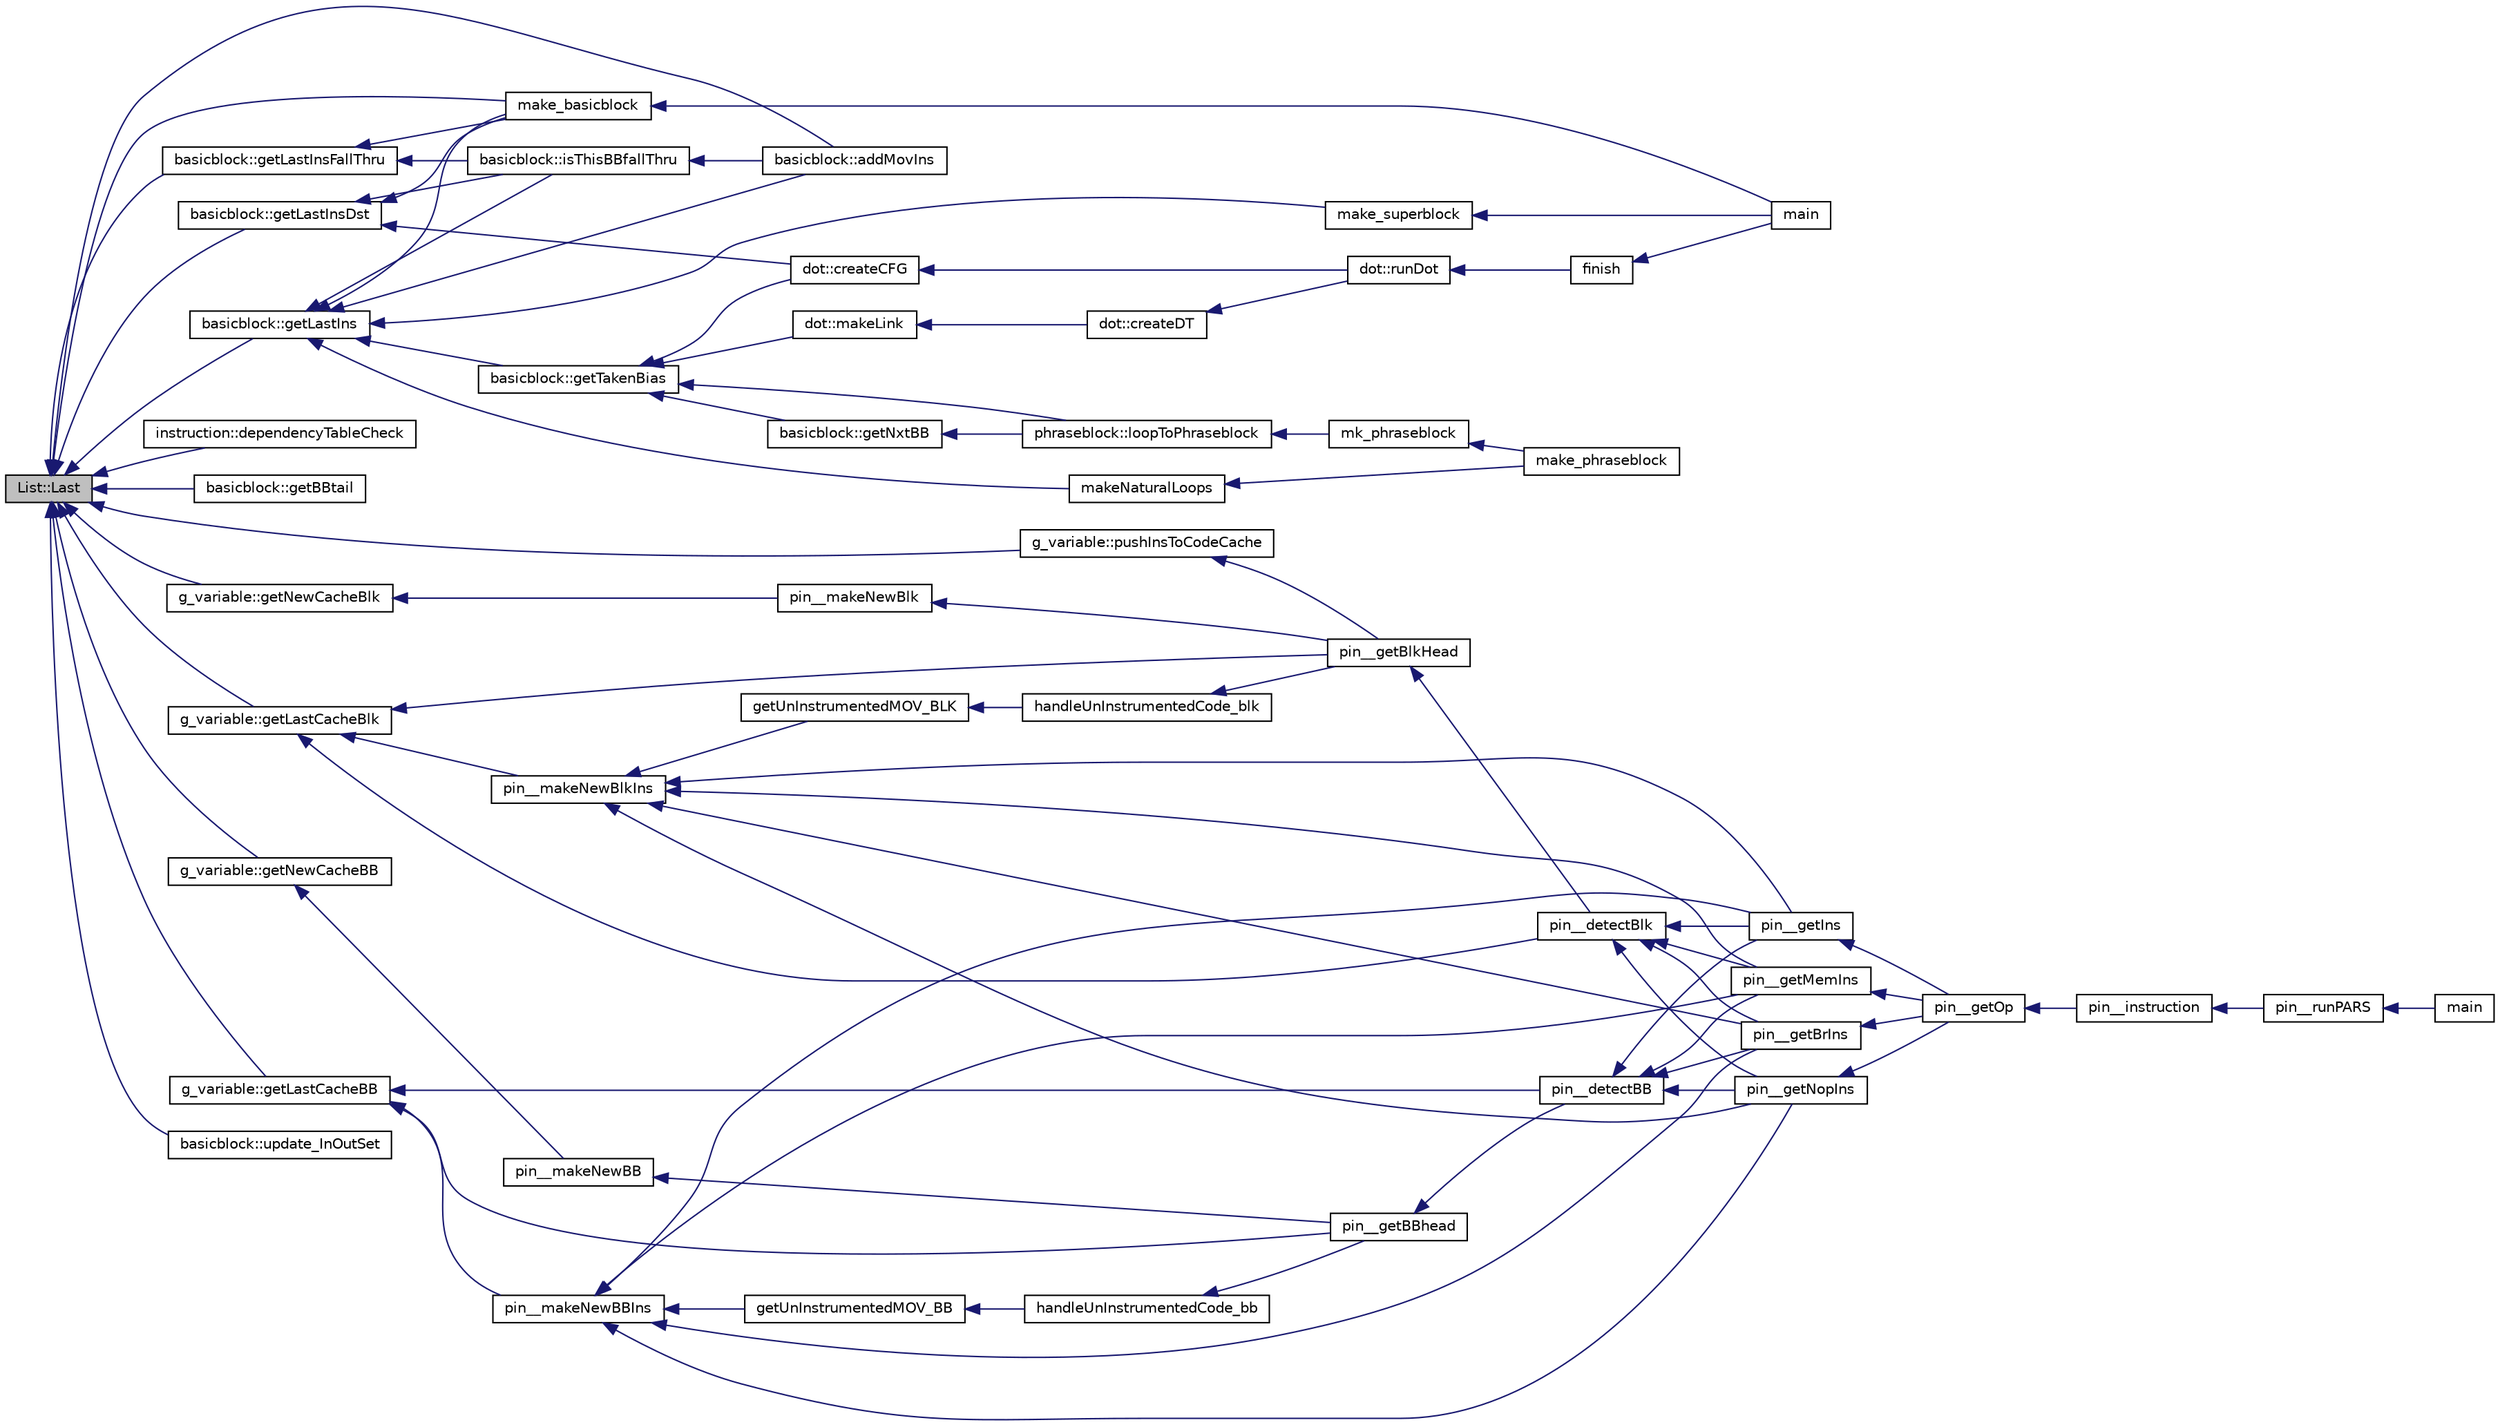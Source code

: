 digraph G
{
  edge [fontname="Helvetica",fontsize="10",labelfontname="Helvetica",labelfontsize="10"];
  node [fontname="Helvetica",fontsize="10",shape=record];
  rankdir=LR;
  Node1 [label="List::Last",height=0.2,width=0.4,color="black", fillcolor="grey75", style="filled" fontcolor="black"];
  Node1 -> Node2 [dir=back,color="midnightblue",fontsize="10",style="solid",fontname="Helvetica"];
  Node2 [label="basicblock::addMovIns",height=0.2,width=0.4,color="black", fillcolor="white", style="filled",URL="$classbasicblock.html#a8743005759ce892482aa942cf0aa114d"];
  Node1 -> Node3 [dir=back,color="midnightblue",fontsize="10",style="solid",fontname="Helvetica"];
  Node3 [label="instruction::dependencyTableCheck",height=0.2,width=0.4,color="black", fillcolor="white", style="filled",URL="$classinstruction.html#ab21a5713ecebfd1b6b6c8aeed06e4679"];
  Node1 -> Node4 [dir=back,color="midnightblue",fontsize="10",style="solid",fontname="Helvetica"];
  Node4 [label="basicblock::getBBtail",height=0.2,width=0.4,color="black", fillcolor="white", style="filled",URL="$classbasicblock.html#adb0ccbb0bd5d36fd05fbeb80b2e47494"];
  Node1 -> Node5 [dir=back,color="midnightblue",fontsize="10",style="solid",fontname="Helvetica"];
  Node5 [label="g_variable::getLastCacheBB",height=0.2,width=0.4,color="black", fillcolor="white", style="filled",URL="$structg__variable.html#a87e0d4278533d81d2ec6a4edd9fa1c20"];
  Node5 -> Node6 [dir=back,color="midnightblue",fontsize="10",style="solid",fontname="Helvetica"];
  Node6 [label="pin__detectBB",height=0.2,width=0.4,color="black", fillcolor="white", style="filled",URL="$uOpGen_8h.html#abfcac7c686f0aac7fbbb7b6df9d9b720"];
  Node6 -> Node7 [dir=back,color="midnightblue",fontsize="10",style="solid",fontname="Helvetica"];
  Node7 [label="pin__getBrIns",height=0.2,width=0.4,color="black", fillcolor="white", style="filled",URL="$uOpGen_8h.html#af7f34b685898c97d1975898f7ee175b8"];
  Node7 -> Node8 [dir=back,color="midnightblue",fontsize="10",style="solid",fontname="Helvetica"];
  Node8 [label="pin__getOp",height=0.2,width=0.4,color="black", fillcolor="white", style="filled",URL="$uOpGen_8h.html#a6777e8da5be4487ce0593885ff1c1baf"];
  Node8 -> Node9 [dir=back,color="midnightblue",fontsize="10",style="solid",fontname="Helvetica"];
  Node9 [label="pin__instruction",height=0.2,width=0.4,color="black", fillcolor="white", style="filled",URL="$pars_8h.html#ab0a8272b1f7008f664454551f542fd63"];
  Node9 -> Node10 [dir=back,color="midnightblue",fontsize="10",style="solid",fontname="Helvetica"];
  Node10 [label="pin__runPARS",height=0.2,width=0.4,color="black", fillcolor="white", style="filled",URL="$pars_8h.html#ace0fa7dabd943b7f226518d8f2eceef8"];
  Node10 -> Node11 [dir=back,color="midnightblue",fontsize="10",style="solid",fontname="Helvetica"];
  Node11 [label="main",height=0.2,width=0.4,color="black", fillcolor="white", style="filled",URL="$main__pars_8cpp.html#a0ddf1224851353fc92bfbff6f499fa97"];
  Node6 -> Node12 [dir=back,color="midnightblue",fontsize="10",style="solid",fontname="Helvetica"];
  Node12 [label="pin__getIns",height=0.2,width=0.4,color="black", fillcolor="white", style="filled",URL="$uOpGen_8h.html#a0ac464b7ec257eb5435cd601aa6f19ce"];
  Node12 -> Node8 [dir=back,color="midnightblue",fontsize="10",style="solid",fontname="Helvetica"];
  Node6 -> Node13 [dir=back,color="midnightblue",fontsize="10",style="solid",fontname="Helvetica"];
  Node13 [label="pin__getMemIns",height=0.2,width=0.4,color="black", fillcolor="white", style="filled",URL="$uOpGen_8h.html#aa2974500f01a80d8cda234cc7261d09b"];
  Node13 -> Node8 [dir=back,color="midnightblue",fontsize="10",style="solid",fontname="Helvetica"];
  Node6 -> Node14 [dir=back,color="midnightblue",fontsize="10",style="solid",fontname="Helvetica"];
  Node14 [label="pin__getNopIns",height=0.2,width=0.4,color="black", fillcolor="white", style="filled",URL="$uOpGen_8h.html#abf441b31097ad864761e4bdebee0c08d"];
  Node14 -> Node8 [dir=back,color="midnightblue",fontsize="10",style="solid",fontname="Helvetica"];
  Node5 -> Node15 [dir=back,color="midnightblue",fontsize="10",style="solid",fontname="Helvetica"];
  Node15 [label="pin__getBBhead",height=0.2,width=0.4,color="black", fillcolor="white", style="filled",URL="$uOpGen_8h.html#a152c6c38af7977917fd8e3a8d8378861"];
  Node15 -> Node6 [dir=back,color="midnightblue",fontsize="10",style="solid",fontname="Helvetica"];
  Node5 -> Node16 [dir=back,color="midnightblue",fontsize="10",style="solid",fontname="Helvetica"];
  Node16 [label="pin__makeNewBBIns",height=0.2,width=0.4,color="black", fillcolor="white", style="filled",URL="$uOpGen_8h.html#a2ae0ee7efef3dcf99a8410233d6b72fb"];
  Node16 -> Node17 [dir=back,color="midnightblue",fontsize="10",style="solid",fontname="Helvetica"];
  Node17 [label="getUnInstrumentedMOV_BB",height=0.2,width=0.4,color="black", fillcolor="white", style="filled",URL="$uOpGen_8cpp.html#a5b123d05e536ae40944e53d0ecb33e3e"];
  Node17 -> Node18 [dir=back,color="midnightblue",fontsize="10",style="solid",fontname="Helvetica"];
  Node18 [label="handleUnInstrumentedCode_bb",height=0.2,width=0.4,color="black", fillcolor="white", style="filled",URL="$uOpGen_8cpp.html#a3c313e469b36a12750d723cf00658e7f"];
  Node18 -> Node15 [dir=back,color="midnightblue",fontsize="10",style="solid",fontname="Helvetica"];
  Node16 -> Node7 [dir=back,color="midnightblue",fontsize="10",style="solid",fontname="Helvetica"];
  Node16 -> Node12 [dir=back,color="midnightblue",fontsize="10",style="solid",fontname="Helvetica"];
  Node16 -> Node13 [dir=back,color="midnightblue",fontsize="10",style="solid",fontname="Helvetica"];
  Node16 -> Node14 [dir=back,color="midnightblue",fontsize="10",style="solid",fontname="Helvetica"];
  Node1 -> Node19 [dir=back,color="midnightblue",fontsize="10",style="solid",fontname="Helvetica"];
  Node19 [label="g_variable::getLastCacheBlk",height=0.2,width=0.4,color="black", fillcolor="white", style="filled",URL="$structg__variable.html#a326ca8b03f7572a3c402fb676b62213b"];
  Node19 -> Node20 [dir=back,color="midnightblue",fontsize="10",style="solid",fontname="Helvetica"];
  Node20 [label="pin__detectBlk",height=0.2,width=0.4,color="black", fillcolor="white", style="filled",URL="$uOpGen_8h.html#acca048ae7f91e287cbc4ca871cb706e4"];
  Node20 -> Node7 [dir=back,color="midnightblue",fontsize="10",style="solid",fontname="Helvetica"];
  Node20 -> Node12 [dir=back,color="midnightblue",fontsize="10",style="solid",fontname="Helvetica"];
  Node20 -> Node13 [dir=back,color="midnightblue",fontsize="10",style="solid",fontname="Helvetica"];
  Node20 -> Node14 [dir=back,color="midnightblue",fontsize="10",style="solid",fontname="Helvetica"];
  Node19 -> Node21 [dir=back,color="midnightblue",fontsize="10",style="solid",fontname="Helvetica"];
  Node21 [label="pin__getBlkHead",height=0.2,width=0.4,color="black", fillcolor="white", style="filled",URL="$uOpGen_8h.html#a457958d234ef8d5b64328a8edd85c4a4"];
  Node21 -> Node20 [dir=back,color="midnightblue",fontsize="10",style="solid",fontname="Helvetica"];
  Node19 -> Node22 [dir=back,color="midnightblue",fontsize="10",style="solid",fontname="Helvetica"];
  Node22 [label="pin__makeNewBlkIns",height=0.2,width=0.4,color="black", fillcolor="white", style="filled",URL="$uOpGen_8h.html#a3ac43f2642a9dd43ca0532c849f51f8c"];
  Node22 -> Node23 [dir=back,color="midnightblue",fontsize="10",style="solid",fontname="Helvetica"];
  Node23 [label="getUnInstrumentedMOV_BLK",height=0.2,width=0.4,color="black", fillcolor="white", style="filled",URL="$uOpGen_8cpp.html#ab33488463a9ec33b0825b9382d18979c"];
  Node23 -> Node24 [dir=back,color="midnightblue",fontsize="10",style="solid",fontname="Helvetica"];
  Node24 [label="handleUnInstrumentedCode_blk",height=0.2,width=0.4,color="black", fillcolor="white", style="filled",URL="$uOpGen_8cpp.html#abedda534bd7b608625031400e293e756"];
  Node24 -> Node21 [dir=back,color="midnightblue",fontsize="10",style="solid",fontname="Helvetica"];
  Node22 -> Node7 [dir=back,color="midnightblue",fontsize="10",style="solid",fontname="Helvetica"];
  Node22 -> Node12 [dir=back,color="midnightblue",fontsize="10",style="solid",fontname="Helvetica"];
  Node22 -> Node13 [dir=back,color="midnightblue",fontsize="10",style="solid",fontname="Helvetica"];
  Node22 -> Node14 [dir=back,color="midnightblue",fontsize="10",style="solid",fontname="Helvetica"];
  Node1 -> Node25 [dir=back,color="midnightblue",fontsize="10",style="solid",fontname="Helvetica"];
  Node25 [label="basicblock::getLastIns",height=0.2,width=0.4,color="black", fillcolor="white", style="filled",URL="$classbasicblock.html#a99fb16d14456bb07b0033a0489ced872"];
  Node25 -> Node2 [dir=back,color="midnightblue",fontsize="10",style="solid",fontname="Helvetica"];
  Node25 -> Node26 [dir=back,color="midnightblue",fontsize="10",style="solid",fontname="Helvetica"];
  Node26 [label="basicblock::getTakenBias",height=0.2,width=0.4,color="black", fillcolor="white", style="filled",URL="$classbasicblock.html#afdffc2f38dc3e93c9125a1e4d205f4e9"];
  Node26 -> Node27 [dir=back,color="midnightblue",fontsize="10",style="solid",fontname="Helvetica"];
  Node27 [label="dot::createCFG",height=0.2,width=0.4,color="black", fillcolor="white", style="filled",URL="$classdot.html#a34bd8df7c73a49901267dc3ca9209385"];
  Node27 -> Node28 [dir=back,color="midnightblue",fontsize="10",style="solid",fontname="Helvetica"];
  Node28 [label="dot::runDot",height=0.2,width=0.4,color="black", fillcolor="white", style="filled",URL="$classdot.html#a613147e95e44f245a63a5b08418c95f9"];
  Node28 -> Node29 [dir=back,color="midnightblue",fontsize="10",style="solid",fontname="Helvetica"];
  Node29 [label="finish",height=0.2,width=0.4,color="black", fillcolor="white", style="filled",URL="$main_8cpp.html#a95cf23fdc260a92c373256cf79d940f2"];
  Node29 -> Node30 [dir=back,color="midnightblue",fontsize="10",style="solid",fontname="Helvetica"];
  Node30 [label="main",height=0.2,width=0.4,color="black", fillcolor="white", style="filled",URL="$main_8cpp.html#a0ddf1224851353fc92bfbff6f499fa97"];
  Node26 -> Node31 [dir=back,color="midnightblue",fontsize="10",style="solid",fontname="Helvetica"];
  Node31 [label="basicblock::getNxtBB",height=0.2,width=0.4,color="black", fillcolor="white", style="filled",URL="$classbasicblock.html#aae1b2e9429abfe8474fb5f1bc5a204b2"];
  Node31 -> Node32 [dir=back,color="midnightblue",fontsize="10",style="solid",fontname="Helvetica"];
  Node32 [label="phraseblock::loopToPhraseblock",height=0.2,width=0.4,color="black", fillcolor="white", style="filled",URL="$classphraseblock.html#ab7605258ce67522bb3b894b4b7686271"];
  Node32 -> Node33 [dir=back,color="midnightblue",fontsize="10",style="solid",fontname="Helvetica"];
  Node33 [label="mk_phraseblock",height=0.2,width=0.4,color="black", fillcolor="white", style="filled",URL="$make__phraseblock_8cpp.html#ac72dbca1136ae6ee5ad7d722fa23f3f9"];
  Node33 -> Node34 [dir=back,color="midnightblue",fontsize="10",style="solid",fontname="Helvetica"];
  Node34 [label="make_phraseblock",height=0.2,width=0.4,color="black", fillcolor="white", style="filled",URL="$make__phraseblock_8cpp.html#af5aea5750e9482dfe18f886b91b680b4"];
  Node26 -> Node32 [dir=back,color="midnightblue",fontsize="10",style="solid",fontname="Helvetica"];
  Node26 -> Node35 [dir=back,color="midnightblue",fontsize="10",style="solid",fontname="Helvetica"];
  Node35 [label="dot::makeLink",height=0.2,width=0.4,color="black", fillcolor="white", style="filled",URL="$classdot.html#acfd091941aef16273c4ebe92ef536742"];
  Node35 -> Node36 [dir=back,color="midnightblue",fontsize="10",style="solid",fontname="Helvetica"];
  Node36 [label="dot::createDT",height=0.2,width=0.4,color="black", fillcolor="white", style="filled",URL="$classdot.html#aa1638f8d762e0f431cef55da49e92ede"];
  Node36 -> Node28 [dir=back,color="midnightblue",fontsize="10",style="solid",fontname="Helvetica"];
  Node25 -> Node37 [dir=back,color="midnightblue",fontsize="10",style="solid",fontname="Helvetica"];
  Node37 [label="basicblock::isThisBBfallThru",height=0.2,width=0.4,color="black", fillcolor="white", style="filled",URL="$classbasicblock.html#ac0ddcb18b5f613710d5836025dd974cb"];
  Node37 -> Node2 [dir=back,color="midnightblue",fontsize="10",style="solid",fontname="Helvetica"];
  Node25 -> Node38 [dir=back,color="midnightblue",fontsize="10",style="solid",fontname="Helvetica"];
  Node38 [label="make_basicblock",height=0.2,width=0.4,color="black", fillcolor="white", style="filled",URL="$make__basicblock_8cpp.html#adfa5d9160d675203db3e663d1f2f3849"];
  Node38 -> Node30 [dir=back,color="midnightblue",fontsize="10",style="solid",fontname="Helvetica"];
  Node25 -> Node39 [dir=back,color="midnightblue",fontsize="10",style="solid",fontname="Helvetica"];
  Node39 [label="make_superblock",height=0.2,width=0.4,color="black", fillcolor="white", style="filled",URL="$make__superblock_8cpp.html#a499b98fa166ddd7c784aca2c8a2c68b1"];
  Node39 -> Node30 [dir=back,color="midnightblue",fontsize="10",style="solid",fontname="Helvetica"];
  Node25 -> Node40 [dir=back,color="midnightblue",fontsize="10",style="solid",fontname="Helvetica"];
  Node40 [label="makeNaturalLoops",height=0.2,width=0.4,color="black", fillcolor="white", style="filled",URL="$make__phraseblock_8cpp.html#a533375cdbcbdab104ffd8c23db3f2b9d"];
  Node40 -> Node34 [dir=back,color="midnightblue",fontsize="10",style="solid",fontname="Helvetica"];
  Node1 -> Node41 [dir=back,color="midnightblue",fontsize="10",style="solid",fontname="Helvetica"];
  Node41 [label="basicblock::getLastInsDst",height=0.2,width=0.4,color="black", fillcolor="white", style="filled",URL="$classbasicblock.html#a5c04fc7ec170aa4d395928b7c4ca0392"];
  Node41 -> Node27 [dir=back,color="midnightblue",fontsize="10",style="solid",fontname="Helvetica"];
  Node41 -> Node37 [dir=back,color="midnightblue",fontsize="10",style="solid",fontname="Helvetica"];
  Node41 -> Node38 [dir=back,color="midnightblue",fontsize="10",style="solid",fontname="Helvetica"];
  Node1 -> Node42 [dir=back,color="midnightblue",fontsize="10",style="solid",fontname="Helvetica"];
  Node42 [label="basicblock::getLastInsFallThru",height=0.2,width=0.4,color="black", fillcolor="white", style="filled",URL="$classbasicblock.html#afe5fbc2aaf3764ecffed166a014a9016"];
  Node42 -> Node37 [dir=back,color="midnightblue",fontsize="10",style="solid",fontname="Helvetica"];
  Node42 -> Node38 [dir=back,color="midnightblue",fontsize="10",style="solid",fontname="Helvetica"];
  Node1 -> Node43 [dir=back,color="midnightblue",fontsize="10",style="solid",fontname="Helvetica"];
  Node43 [label="g_variable::getNewCacheBB",height=0.2,width=0.4,color="black", fillcolor="white", style="filled",URL="$structg__variable.html#abd791f9496e5723f7347c56c01c661e3"];
  Node43 -> Node44 [dir=back,color="midnightblue",fontsize="10",style="solid",fontname="Helvetica"];
  Node44 [label="pin__makeNewBB",height=0.2,width=0.4,color="black", fillcolor="white", style="filled",URL="$uOpGen_8cpp.html#aba4788326d1db211d6ca4674bfe53b6e"];
  Node44 -> Node15 [dir=back,color="midnightblue",fontsize="10",style="solid",fontname="Helvetica"];
  Node1 -> Node45 [dir=back,color="midnightblue",fontsize="10",style="solid",fontname="Helvetica"];
  Node45 [label="g_variable::getNewCacheBlk",height=0.2,width=0.4,color="black", fillcolor="white", style="filled",URL="$structg__variable.html#ac1662ac572ac7ec07e7f19117eedb872"];
  Node45 -> Node46 [dir=back,color="midnightblue",fontsize="10",style="solid",fontname="Helvetica"];
  Node46 [label="pin__makeNewBlk",height=0.2,width=0.4,color="black", fillcolor="white", style="filled",URL="$uOpGen_8cpp.html#aead87d632ac2ecd5882ef7ca6fb11ccd"];
  Node46 -> Node21 [dir=back,color="midnightblue",fontsize="10",style="solid",fontname="Helvetica"];
  Node1 -> Node38 [dir=back,color="midnightblue",fontsize="10",style="solid",fontname="Helvetica"];
  Node1 -> Node47 [dir=back,color="midnightblue",fontsize="10",style="solid",fontname="Helvetica"];
  Node47 [label="g_variable::pushInsToCodeCache",height=0.2,width=0.4,color="black", fillcolor="white", style="filled",URL="$structg__variable.html#aaf1ffcbfc128bd4fab10f4f745356c9b"];
  Node47 -> Node21 [dir=back,color="midnightblue",fontsize="10",style="solid",fontname="Helvetica"];
  Node1 -> Node48 [dir=back,color="midnightblue",fontsize="10",style="solid",fontname="Helvetica"];
  Node48 [label="basicblock::update_InOutSet",height=0.2,width=0.4,color="black", fillcolor="white", style="filled",URL="$classbasicblock.html#a0dbb44100534178477e2a33ee1c34134"];
}
